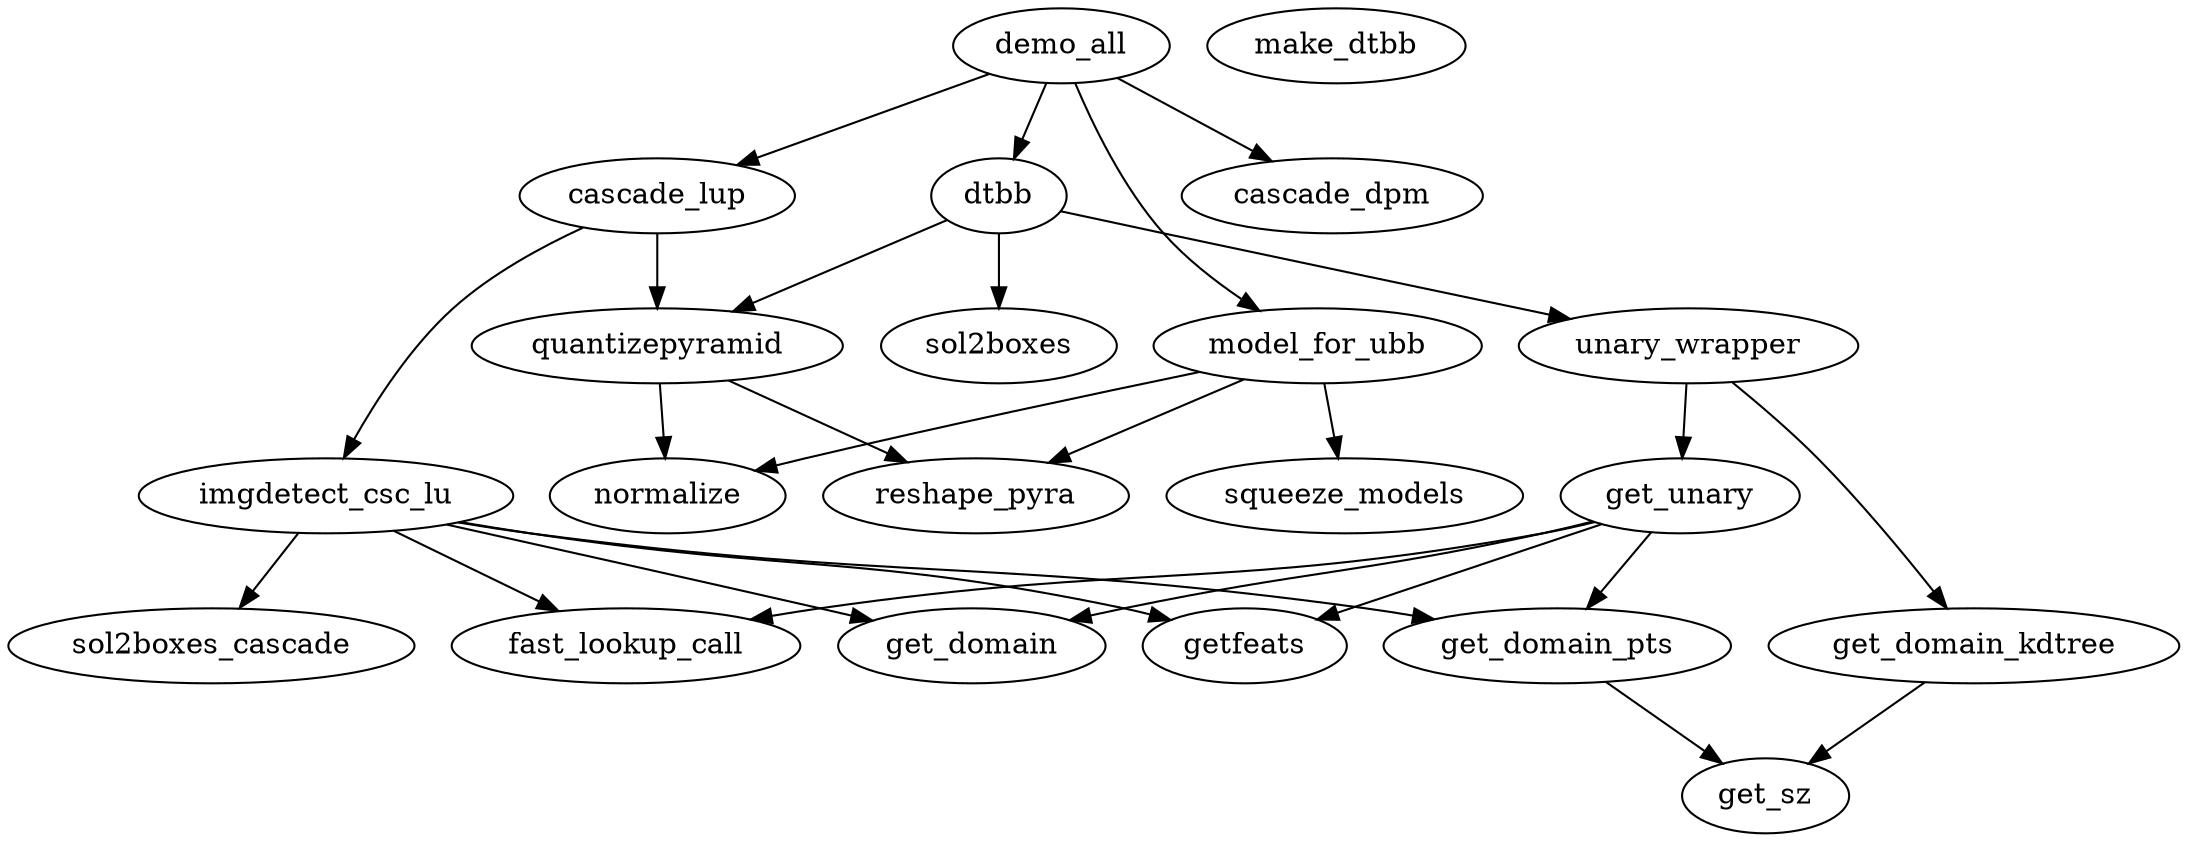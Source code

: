 /* Created by mdot for Matlab */
digraph m2html {
  cascade_lup -> imgdetect_csc_lu;
  cascade_lup -> quantizepyramid;
  demo_all -> cascade_dpm;
  demo_all -> cascade_lup;
  demo_all -> dtbb;
  demo_all -> model_for_ubb;
  dtbb -> quantizepyramid;
  dtbb -> sol2boxes;
  dtbb -> unary_wrapper;
  get_domain_kdtree -> get_sz;
  get_domain_pts -> get_sz;
  get_unary -> fast_lookup_call;
  get_unary -> get_domain;
  get_unary -> get_domain_pts;
  get_unary -> getfeats;
  imgdetect_csc_lu -> fast_lookup_call;
  imgdetect_csc_lu -> get_domain;
  imgdetect_csc_lu -> get_domain_pts;
  imgdetect_csc_lu -> getfeats;
  imgdetect_csc_lu -> sol2boxes_cascade;
  model_for_ubb -> normalize;
  model_for_ubb -> reshape_pyra;
  model_for_ubb -> squeeze_models;
  quantizepyramid -> normalize;
  quantizepyramid -> reshape_pyra;
  unary_wrapper -> get_domain_kdtree;
  unary_wrapper -> get_unary;

  cascade_dpm [URL="cascade_dpm.html"];
  cascade_lup [URL="cascade_lup.html"];
  demo_all [URL="demo_all.html"];
  dtbb [URL="dtbb.html"];
  fast_lookup_call [URL="fast_lookup_call.html"];
  get_domain [URL="get_domain.html"];
  get_domain_kdtree [URL="get_domain_kdtree.html"];
  get_domain_pts [URL="get_domain_pts.html"];
  get_sz [URL="get_sz.html"];
  get_unary [URL="get_unary.html"];
  getfeats [URL="getfeats.html"];
  imgdetect_csc_lu [URL="imgdetect_csc_lu.html"];
  make_dtbb [URL="make_dtbb.html"];
  model_for_ubb [URL="model_for_ubb.html"];
  normalize [URL="normalize.html"];
  quantizepyramid [URL="quantizepyramid.html"];
  reshape_pyra [URL="reshape_pyra.html"];
  sol2boxes [URL="sol2boxes.html"];
  sol2boxes_cascade [URL="sol2boxes_cascade.html"];
  squeeze_models [URL="squeeze_models.html"];
  unary_wrapper [URL="unary_wrapper.html"];
}